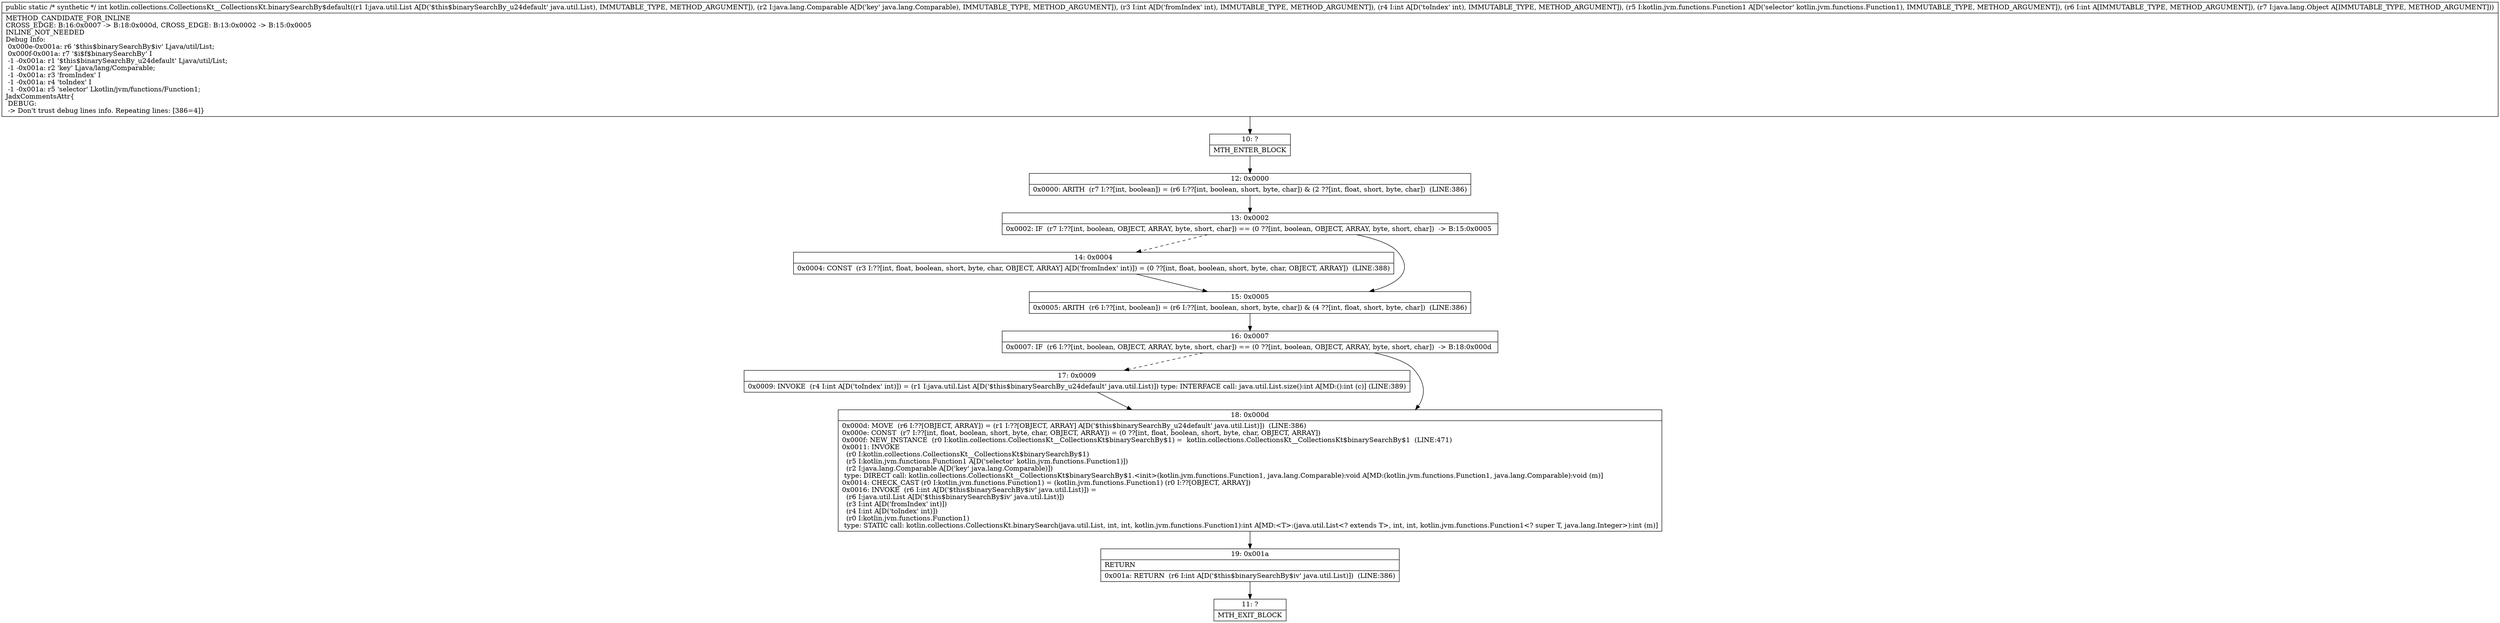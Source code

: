 digraph "CFG forkotlin.collections.CollectionsKt__CollectionsKt.binarySearchBy$default(Ljava\/util\/List;Ljava\/lang\/Comparable;IILkotlin\/jvm\/functions\/Function1;ILjava\/lang\/Object;)I" {
Node_10 [shape=record,label="{10\:\ ?|MTH_ENTER_BLOCK\l}"];
Node_12 [shape=record,label="{12\:\ 0x0000|0x0000: ARITH  (r7 I:??[int, boolean]) = (r6 I:??[int, boolean, short, byte, char]) & (2 ??[int, float, short, byte, char])  (LINE:386)\l}"];
Node_13 [shape=record,label="{13\:\ 0x0002|0x0002: IF  (r7 I:??[int, boolean, OBJECT, ARRAY, byte, short, char]) == (0 ??[int, boolean, OBJECT, ARRAY, byte, short, char])  \-\> B:15:0x0005 \l}"];
Node_14 [shape=record,label="{14\:\ 0x0004|0x0004: CONST  (r3 I:??[int, float, boolean, short, byte, char, OBJECT, ARRAY] A[D('fromIndex' int)]) = (0 ??[int, float, boolean, short, byte, char, OBJECT, ARRAY])  (LINE:388)\l}"];
Node_15 [shape=record,label="{15\:\ 0x0005|0x0005: ARITH  (r6 I:??[int, boolean]) = (r6 I:??[int, boolean, short, byte, char]) & (4 ??[int, float, short, byte, char])  (LINE:386)\l}"];
Node_16 [shape=record,label="{16\:\ 0x0007|0x0007: IF  (r6 I:??[int, boolean, OBJECT, ARRAY, byte, short, char]) == (0 ??[int, boolean, OBJECT, ARRAY, byte, short, char])  \-\> B:18:0x000d \l}"];
Node_17 [shape=record,label="{17\:\ 0x0009|0x0009: INVOKE  (r4 I:int A[D('toIndex' int)]) = (r1 I:java.util.List A[D('$this$binarySearchBy_u24default' java.util.List)]) type: INTERFACE call: java.util.List.size():int A[MD:():int (c)] (LINE:389)\l}"];
Node_18 [shape=record,label="{18\:\ 0x000d|0x000d: MOVE  (r6 I:??[OBJECT, ARRAY]) = (r1 I:??[OBJECT, ARRAY] A[D('$this$binarySearchBy_u24default' java.util.List)])  (LINE:386)\l0x000e: CONST  (r7 I:??[int, float, boolean, short, byte, char, OBJECT, ARRAY]) = (0 ??[int, float, boolean, short, byte, char, OBJECT, ARRAY]) \l0x000f: NEW_INSTANCE  (r0 I:kotlin.collections.CollectionsKt__CollectionsKt$binarySearchBy$1) =  kotlin.collections.CollectionsKt__CollectionsKt$binarySearchBy$1  (LINE:471)\l0x0011: INVOKE  \l  (r0 I:kotlin.collections.CollectionsKt__CollectionsKt$binarySearchBy$1)\l  (r5 I:kotlin.jvm.functions.Function1 A[D('selector' kotlin.jvm.functions.Function1)])\l  (r2 I:java.lang.Comparable A[D('key' java.lang.Comparable)])\l type: DIRECT call: kotlin.collections.CollectionsKt__CollectionsKt$binarySearchBy$1.\<init\>(kotlin.jvm.functions.Function1, java.lang.Comparable):void A[MD:(kotlin.jvm.functions.Function1, java.lang.Comparable):void (m)]\l0x0014: CHECK_CAST (r0 I:kotlin.jvm.functions.Function1) = (kotlin.jvm.functions.Function1) (r0 I:??[OBJECT, ARRAY]) \l0x0016: INVOKE  (r6 I:int A[D('$this$binarySearchBy$iv' java.util.List)]) = \l  (r6 I:java.util.List A[D('$this$binarySearchBy$iv' java.util.List)])\l  (r3 I:int A[D('fromIndex' int)])\l  (r4 I:int A[D('toIndex' int)])\l  (r0 I:kotlin.jvm.functions.Function1)\l type: STATIC call: kotlin.collections.CollectionsKt.binarySearch(java.util.List, int, int, kotlin.jvm.functions.Function1):int A[MD:\<T\>:(java.util.List\<? extends T\>, int, int, kotlin.jvm.functions.Function1\<? super T, java.lang.Integer\>):int (m)]\l}"];
Node_19 [shape=record,label="{19\:\ 0x001a|RETURN\l|0x001a: RETURN  (r6 I:int A[D('$this$binarySearchBy$iv' java.util.List)])  (LINE:386)\l}"];
Node_11 [shape=record,label="{11\:\ ?|MTH_EXIT_BLOCK\l}"];
MethodNode[shape=record,label="{public static \/* synthetic *\/ int kotlin.collections.CollectionsKt__CollectionsKt.binarySearchBy$default((r1 I:java.util.List A[D('$this$binarySearchBy_u24default' java.util.List), IMMUTABLE_TYPE, METHOD_ARGUMENT]), (r2 I:java.lang.Comparable A[D('key' java.lang.Comparable), IMMUTABLE_TYPE, METHOD_ARGUMENT]), (r3 I:int A[D('fromIndex' int), IMMUTABLE_TYPE, METHOD_ARGUMENT]), (r4 I:int A[D('toIndex' int), IMMUTABLE_TYPE, METHOD_ARGUMENT]), (r5 I:kotlin.jvm.functions.Function1 A[D('selector' kotlin.jvm.functions.Function1), IMMUTABLE_TYPE, METHOD_ARGUMENT]), (r6 I:int A[IMMUTABLE_TYPE, METHOD_ARGUMENT]), (r7 I:java.lang.Object A[IMMUTABLE_TYPE, METHOD_ARGUMENT]))  | METHOD_CANDIDATE_FOR_INLINE\lCROSS_EDGE: B:16:0x0007 \-\> B:18:0x000d, CROSS_EDGE: B:13:0x0002 \-\> B:15:0x0005\lINLINE_NOT_NEEDED\lDebug Info:\l  0x000e\-0x001a: r6 '$this$binarySearchBy$iv' Ljava\/util\/List;\l  0x000f\-0x001a: r7 '$i$f$binarySearchBy' I\l  \-1 \-0x001a: r1 '$this$binarySearchBy_u24default' Ljava\/util\/List;\l  \-1 \-0x001a: r2 'key' Ljava\/lang\/Comparable;\l  \-1 \-0x001a: r3 'fromIndex' I\l  \-1 \-0x001a: r4 'toIndex' I\l  \-1 \-0x001a: r5 'selector' Lkotlin\/jvm\/functions\/Function1;\lJadxCommentsAttr\{\l DEBUG: \l \-\> Don't trust debug lines info. Repeating lines: [386=4]\}\l}"];
MethodNode -> Node_10;Node_10 -> Node_12;
Node_12 -> Node_13;
Node_13 -> Node_14[style=dashed];
Node_13 -> Node_15;
Node_14 -> Node_15;
Node_15 -> Node_16;
Node_16 -> Node_17[style=dashed];
Node_16 -> Node_18;
Node_17 -> Node_18;
Node_18 -> Node_19;
Node_19 -> Node_11;
}

